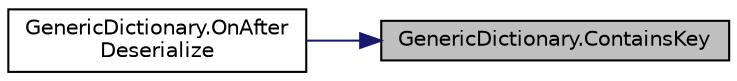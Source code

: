 digraph "GenericDictionary.ContainsKey"
{
 // INTERACTIVE_SVG=YES
 // LATEX_PDF_SIZE
  bgcolor="transparent";
  edge [fontname="Helvetica",fontsize="10",labelfontname="Helvetica",labelfontsize="10"];
  node [fontname="Helvetica",fontsize="10",shape=record];
  rankdir="RL";
  Node1 [label="GenericDictionary.ContainsKey",height=0.2,width=0.4,color="black", fillcolor="grey75", style="filled", fontcolor="black",tooltip=" "];
  Node1 -> Node2 [dir="back",color="midnightblue",fontsize="10",style="solid",fontname="Helvetica"];
  Node2 [label="GenericDictionary.OnAfter\lDeserialize",height=0.2,width=0.4,color="black",URL="$class_generic_dictionary.html#aa7e3c7674d72aa09908d823828bfe9a0",tooltip=" "];
}
